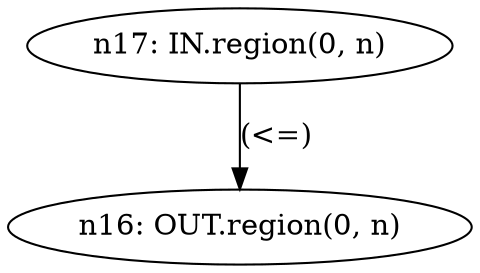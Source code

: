 digraph {
  n16[label="n16: OUT.region(0, n)"];
  n17[label="n17: IN.region(0, n)"];
  n17 -> n16[ label="(<=)"];
}
